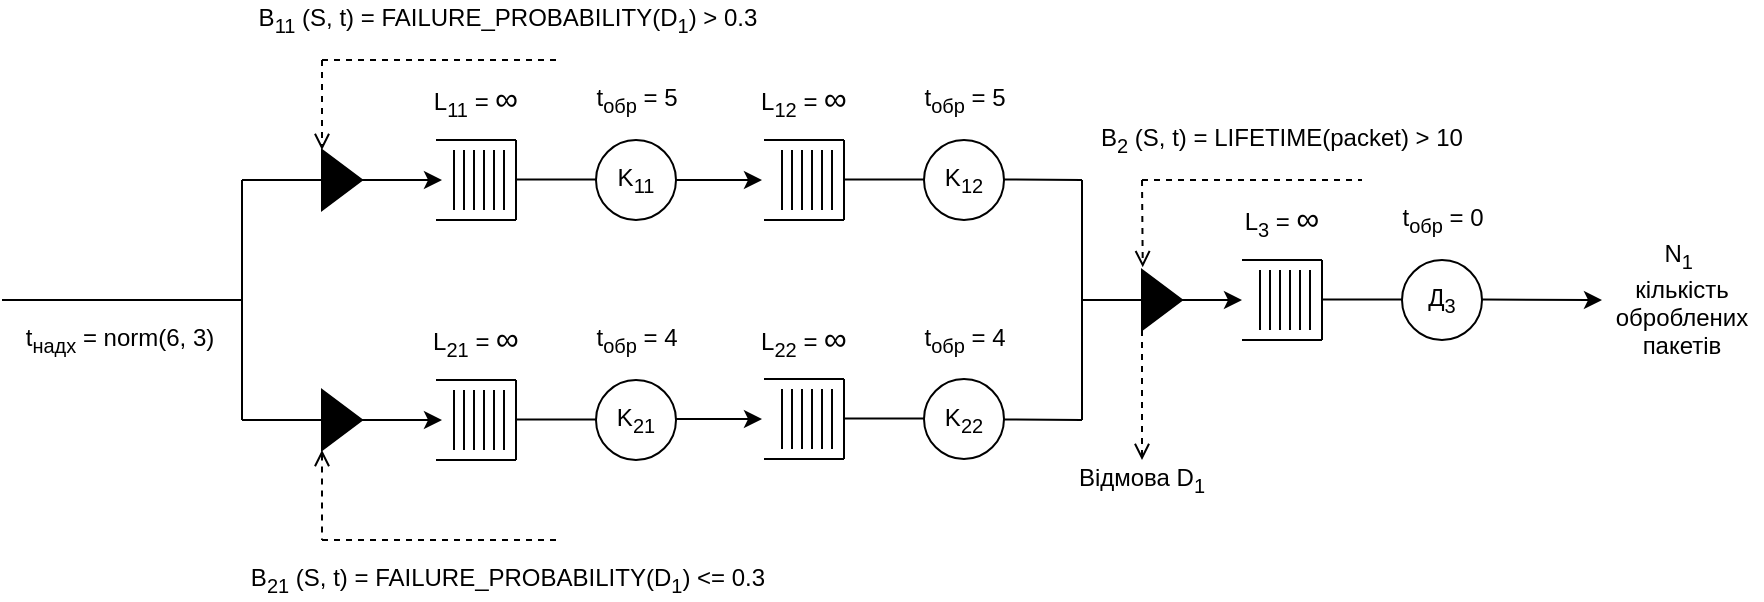 <mxfile version="25.0.0">
  <diagram name="Page-1" id="8MQqmBH3zJSPwj12BHaC">
    <mxGraphModel dx="1062" dy="614" grid="1" gridSize="10" guides="1" tooltips="1" connect="1" arrows="1" fold="1" page="1" pageScale="1" pageWidth="850" pageHeight="1100" math="0" shadow="0">
      <root>
        <mxCell id="0" />
        <mxCell id="1" parent="0" />
        <mxCell id="KQ7cRfpCfa-hkvte2fSc-3" value="t&lt;sub&gt;надх&lt;/sub&gt; = norm(6, 3)" style="text;html=1;align=center;verticalAlign=middle;whiteSpace=wrap;rounded=0;" parent="1" vertex="1">
          <mxGeometry x="4" y="160" width="110" height="20" as="geometry" />
        </mxCell>
        <mxCell id="KQ7cRfpCfa-hkvte2fSc-4" value="" style="endArrow=none;html=1;rounded=0;" parent="1" edge="1">
          <mxGeometry width="50" height="50" relative="1" as="geometry">
            <mxPoint x="217" y="70" as="sourcePoint" />
            <mxPoint x="257" y="70" as="targetPoint" />
          </mxGeometry>
        </mxCell>
        <mxCell id="KQ7cRfpCfa-hkvte2fSc-5" value="" style="endArrow=none;html=1;rounded=0;" parent="1" edge="1">
          <mxGeometry width="50" height="50" relative="1" as="geometry">
            <mxPoint x="217" y="110" as="sourcePoint" />
            <mxPoint x="257" y="110" as="targetPoint" />
          </mxGeometry>
        </mxCell>
        <mxCell id="KQ7cRfpCfa-hkvte2fSc-6" value="" style="endArrow=none;html=1;rounded=0;" parent="1" edge="1">
          <mxGeometry width="50" height="50" relative="1" as="geometry">
            <mxPoint x="257" y="70" as="sourcePoint" />
            <mxPoint x="257" y="110" as="targetPoint" />
          </mxGeometry>
        </mxCell>
        <mxCell id="KQ7cRfpCfa-hkvte2fSc-7" value="" style="endArrow=none;html=1;rounded=0;" parent="1" edge="1">
          <mxGeometry width="50" height="50" relative="1" as="geometry">
            <mxPoint x="251" y="75" as="sourcePoint" />
            <mxPoint x="251" y="105" as="targetPoint" />
          </mxGeometry>
        </mxCell>
        <mxCell id="KQ7cRfpCfa-hkvte2fSc-8" value="" style="endArrow=none;html=1;rounded=0;" parent="1" edge="1">
          <mxGeometry width="50" height="50" relative="1" as="geometry">
            <mxPoint x="246" y="75" as="sourcePoint" />
            <mxPoint x="246" y="105" as="targetPoint" />
          </mxGeometry>
        </mxCell>
        <mxCell id="KQ7cRfpCfa-hkvte2fSc-9" value="" style="endArrow=none;html=1;rounded=0;" parent="1" edge="1">
          <mxGeometry width="50" height="50" relative="1" as="geometry">
            <mxPoint x="241" y="75" as="sourcePoint" />
            <mxPoint x="241" y="105" as="targetPoint" />
          </mxGeometry>
        </mxCell>
        <mxCell id="KQ7cRfpCfa-hkvte2fSc-10" value="" style="endArrow=none;html=1;rounded=0;" parent="1" edge="1">
          <mxGeometry width="50" height="50" relative="1" as="geometry">
            <mxPoint x="236" y="75" as="sourcePoint" />
            <mxPoint x="236" y="105" as="targetPoint" />
          </mxGeometry>
        </mxCell>
        <mxCell id="KQ7cRfpCfa-hkvte2fSc-11" value="" style="endArrow=none;html=1;rounded=0;" parent="1" edge="1">
          <mxGeometry width="50" height="50" relative="1" as="geometry">
            <mxPoint x="231" y="75" as="sourcePoint" />
            <mxPoint x="231" y="105" as="targetPoint" />
          </mxGeometry>
        </mxCell>
        <mxCell id="KQ7cRfpCfa-hkvte2fSc-12" value="" style="endArrow=none;html=1;rounded=0;" parent="1" edge="1">
          <mxGeometry width="50" height="50" relative="1" as="geometry">
            <mxPoint x="226" y="75" as="sourcePoint" />
            <mxPoint x="226" y="105" as="targetPoint" />
          </mxGeometry>
        </mxCell>
        <mxCell id="KQ7cRfpCfa-hkvte2fSc-13" value="K&lt;sub&gt;11&lt;/sub&gt;" style="ellipse;whiteSpace=wrap;html=1;aspect=fixed;fillColor=none;" parent="1" vertex="1">
          <mxGeometry x="297" y="70" width="40" height="40" as="geometry" />
        </mxCell>
        <mxCell id="KQ7cRfpCfa-hkvte2fSc-14" value="t&lt;sub&gt;обр&lt;/sub&gt; = 5" style="text;html=1;align=center;verticalAlign=middle;whiteSpace=wrap;rounded=0;" parent="1" vertex="1">
          <mxGeometry x="289.5" y="40" width="55" height="20" as="geometry" />
        </mxCell>
        <mxCell id="KQ7cRfpCfa-hkvte2fSc-16" value="" style="endArrow=none;html=1;rounded=0;" parent="1" edge="1">
          <mxGeometry width="50" height="50" relative="1" as="geometry">
            <mxPoint x="257" y="89.76" as="sourcePoint" />
            <mxPoint x="297" y="89.76" as="targetPoint" />
          </mxGeometry>
        </mxCell>
        <mxCell id="KQ7cRfpCfa-hkvte2fSc-17" value="L&lt;sub&gt;11&lt;/sub&gt; = &lt;font style=&quot;font-size: 16px;&quot;&gt;∞&lt;/font&gt;" style="text;html=1;align=center;verticalAlign=middle;whiteSpace=wrap;rounded=0;" parent="1" vertex="1">
          <mxGeometry x="212" y="40" width="50" height="20" as="geometry" />
        </mxCell>
        <mxCell id="KQ7cRfpCfa-hkvte2fSc-19" value="" style="endArrow=none;html=1;rounded=0;" parent="1" edge="1">
          <mxGeometry width="50" height="50" relative="1" as="geometry">
            <mxPoint y="150" as="sourcePoint" />
            <mxPoint x="120" y="150" as="targetPoint" />
          </mxGeometry>
        </mxCell>
        <mxCell id="KQ7cRfpCfa-hkvte2fSc-20" value="" style="endArrow=none;html=1;rounded=0;" parent="1" edge="1">
          <mxGeometry width="50" height="50" relative="1" as="geometry">
            <mxPoint x="120" y="150" as="sourcePoint" />
            <mxPoint x="120" y="90" as="targetPoint" />
          </mxGeometry>
        </mxCell>
        <mxCell id="KQ7cRfpCfa-hkvte2fSc-21" value="" style="endArrow=classic;html=1;rounded=0;" parent="1" edge="1">
          <mxGeometry width="50" height="50" relative="1" as="geometry">
            <mxPoint x="120" y="90" as="sourcePoint" />
            <mxPoint x="220" y="90" as="targetPoint" />
          </mxGeometry>
        </mxCell>
        <mxCell id="KQ7cRfpCfa-hkvte2fSc-22" value="" style="triangle;whiteSpace=wrap;html=1;fillColor=#000000;" parent="1" vertex="1">
          <mxGeometry x="160" y="75" width="20" height="30" as="geometry" />
        </mxCell>
        <mxCell id="KQ7cRfpCfa-hkvte2fSc-25" value="" style="endArrow=open;html=1;rounded=0;dashed=1;endFill=0;" parent="1" edge="1">
          <mxGeometry width="50" height="50" relative="1" as="geometry">
            <mxPoint x="160" y="30" as="sourcePoint" />
            <mxPoint x="160" y="75" as="targetPoint" />
          </mxGeometry>
        </mxCell>
        <mxCell id="KQ7cRfpCfa-hkvte2fSc-26" value="" style="endArrow=none;html=1;rounded=0;dashed=1;" parent="1" edge="1">
          <mxGeometry width="50" height="50" relative="1" as="geometry">
            <mxPoint x="160" y="30" as="sourcePoint" />
            <mxPoint x="280" y="30" as="targetPoint" />
          </mxGeometry>
        </mxCell>
        <mxCell id="KQ7cRfpCfa-hkvte2fSc-27" value="B&lt;sub&gt;11&lt;/sub&gt; (S, t) = FAILURE_PROBABILITY(D&lt;sub&gt;1&lt;/sub&gt;) &amp;gt; 0.3" style="text;html=1;align=center;verticalAlign=middle;whiteSpace=wrap;rounded=0;" parent="1" vertex="1">
          <mxGeometry x="110" width="286" height="20" as="geometry" />
        </mxCell>
        <mxCell id="KQ7cRfpCfa-hkvte2fSc-28" value="" style="endArrow=none;html=1;rounded=0;" parent="1" edge="1">
          <mxGeometry width="50" height="50" relative="1" as="geometry">
            <mxPoint x="120" y="210" as="sourcePoint" />
            <mxPoint x="120" y="150" as="targetPoint" />
          </mxGeometry>
        </mxCell>
        <mxCell id="KQ7cRfpCfa-hkvte2fSc-29" value="" style="endArrow=classic;html=1;rounded=0;" parent="1" edge="1">
          <mxGeometry width="50" height="50" relative="1" as="geometry">
            <mxPoint x="120" y="210" as="sourcePoint" />
            <mxPoint x="220" y="210" as="targetPoint" />
          </mxGeometry>
        </mxCell>
        <mxCell id="KQ7cRfpCfa-hkvte2fSc-30" value="" style="triangle;whiteSpace=wrap;html=1;fillColor=#000000;" parent="1" vertex="1">
          <mxGeometry x="160" y="195" width="20" height="30" as="geometry" />
        </mxCell>
        <mxCell id="KQ7cRfpCfa-hkvte2fSc-32" value="" style="endArrow=none;html=1;rounded=0;dashed=1;startArrow=open;startFill=0;endFill=0;" parent="1" edge="1">
          <mxGeometry width="50" height="50" relative="1" as="geometry">
            <mxPoint x="160" y="225" as="sourcePoint" />
            <mxPoint x="160" y="270" as="targetPoint" />
          </mxGeometry>
        </mxCell>
        <mxCell id="KQ7cRfpCfa-hkvte2fSc-33" value="" style="endArrow=none;html=1;rounded=0;dashed=1;" parent="1" edge="1">
          <mxGeometry width="50" height="50" relative="1" as="geometry">
            <mxPoint x="160" y="270" as="sourcePoint" />
            <mxPoint x="280" y="270" as="targetPoint" />
          </mxGeometry>
        </mxCell>
        <mxCell id="KQ7cRfpCfa-hkvte2fSc-34" value="B&lt;sub&gt;21&lt;/sub&gt; (S, t) = FAILURE_PROBABILITY(D&lt;sub&gt;1&lt;/sub&gt;) &amp;lt;= 0.3" style="text;html=1;align=center;verticalAlign=middle;whiteSpace=wrap;rounded=0;" parent="1" vertex="1">
          <mxGeometry x="108" y="280" width="290" height="20" as="geometry" />
        </mxCell>
        <mxCell id="KQ7cRfpCfa-hkvte2fSc-35" value="" style="endArrow=none;html=1;rounded=0;" parent="1" edge="1">
          <mxGeometry width="50" height="50" relative="1" as="geometry">
            <mxPoint x="217" y="190" as="sourcePoint" />
            <mxPoint x="257" y="190" as="targetPoint" />
          </mxGeometry>
        </mxCell>
        <mxCell id="KQ7cRfpCfa-hkvte2fSc-36" value="" style="endArrow=none;html=1;rounded=0;" parent="1" edge="1">
          <mxGeometry width="50" height="50" relative="1" as="geometry">
            <mxPoint x="217" y="230" as="sourcePoint" />
            <mxPoint x="257" y="230" as="targetPoint" />
          </mxGeometry>
        </mxCell>
        <mxCell id="KQ7cRfpCfa-hkvte2fSc-37" value="" style="endArrow=none;html=1;rounded=0;" parent="1" edge="1">
          <mxGeometry width="50" height="50" relative="1" as="geometry">
            <mxPoint x="257" y="190" as="sourcePoint" />
            <mxPoint x="257" y="230" as="targetPoint" />
          </mxGeometry>
        </mxCell>
        <mxCell id="KQ7cRfpCfa-hkvte2fSc-38" value="" style="endArrow=none;html=1;rounded=0;" parent="1" edge="1">
          <mxGeometry width="50" height="50" relative="1" as="geometry">
            <mxPoint x="251" y="195" as="sourcePoint" />
            <mxPoint x="251" y="225" as="targetPoint" />
          </mxGeometry>
        </mxCell>
        <mxCell id="KQ7cRfpCfa-hkvte2fSc-39" value="" style="endArrow=none;html=1;rounded=0;" parent="1" edge="1">
          <mxGeometry width="50" height="50" relative="1" as="geometry">
            <mxPoint x="246" y="195" as="sourcePoint" />
            <mxPoint x="246" y="225" as="targetPoint" />
          </mxGeometry>
        </mxCell>
        <mxCell id="KQ7cRfpCfa-hkvte2fSc-40" value="" style="endArrow=none;html=1;rounded=0;" parent="1" edge="1">
          <mxGeometry width="50" height="50" relative="1" as="geometry">
            <mxPoint x="241" y="195" as="sourcePoint" />
            <mxPoint x="241" y="225" as="targetPoint" />
          </mxGeometry>
        </mxCell>
        <mxCell id="KQ7cRfpCfa-hkvte2fSc-41" value="" style="endArrow=none;html=1;rounded=0;" parent="1" edge="1">
          <mxGeometry width="50" height="50" relative="1" as="geometry">
            <mxPoint x="236" y="195" as="sourcePoint" />
            <mxPoint x="236" y="225" as="targetPoint" />
          </mxGeometry>
        </mxCell>
        <mxCell id="KQ7cRfpCfa-hkvte2fSc-42" value="" style="endArrow=none;html=1;rounded=0;" parent="1" edge="1">
          <mxGeometry width="50" height="50" relative="1" as="geometry">
            <mxPoint x="231" y="195" as="sourcePoint" />
            <mxPoint x="231" y="225" as="targetPoint" />
          </mxGeometry>
        </mxCell>
        <mxCell id="KQ7cRfpCfa-hkvte2fSc-43" value="" style="endArrow=none;html=1;rounded=0;" parent="1" edge="1">
          <mxGeometry width="50" height="50" relative="1" as="geometry">
            <mxPoint x="226" y="195" as="sourcePoint" />
            <mxPoint x="226" y="225" as="targetPoint" />
          </mxGeometry>
        </mxCell>
        <mxCell id="KQ7cRfpCfa-hkvte2fSc-44" value="K&lt;sub&gt;21&lt;/sub&gt;" style="ellipse;whiteSpace=wrap;html=1;aspect=fixed;fillColor=none;" parent="1" vertex="1">
          <mxGeometry x="297" y="190" width="40" height="40" as="geometry" />
        </mxCell>
        <mxCell id="KQ7cRfpCfa-hkvte2fSc-45" value="t&lt;sub&gt;обр&lt;/sub&gt; = 4" style="text;html=1;align=center;verticalAlign=middle;whiteSpace=wrap;rounded=0;" parent="1" vertex="1">
          <mxGeometry x="289.5" y="160" width="55" height="20" as="geometry" />
        </mxCell>
        <mxCell id="KQ7cRfpCfa-hkvte2fSc-46" value="" style="endArrow=none;html=1;rounded=0;" parent="1" edge="1">
          <mxGeometry width="50" height="50" relative="1" as="geometry">
            <mxPoint x="257" y="209.76" as="sourcePoint" />
            <mxPoint x="297" y="209.76" as="targetPoint" />
          </mxGeometry>
        </mxCell>
        <mxCell id="KQ7cRfpCfa-hkvte2fSc-47" value="L&lt;sub&gt;21&lt;/sub&gt; = &lt;font style=&quot;font-size: 16px;&quot;&gt;∞&lt;/font&gt;" style="text;html=1;align=center;verticalAlign=middle;whiteSpace=wrap;rounded=0;" parent="1" vertex="1">
          <mxGeometry x="212" y="160" width="50" height="20" as="geometry" />
        </mxCell>
        <mxCell id="KQ7cRfpCfa-hkvte2fSc-48" value="" style="endArrow=none;html=1;rounded=0;" parent="1" edge="1">
          <mxGeometry width="50" height="50" relative="1" as="geometry">
            <mxPoint x="381" y="70" as="sourcePoint" />
            <mxPoint x="421" y="70" as="targetPoint" />
          </mxGeometry>
        </mxCell>
        <mxCell id="KQ7cRfpCfa-hkvte2fSc-49" value="" style="endArrow=none;html=1;rounded=0;" parent="1" edge="1">
          <mxGeometry width="50" height="50" relative="1" as="geometry">
            <mxPoint x="381" y="110" as="sourcePoint" />
            <mxPoint x="421" y="110" as="targetPoint" />
          </mxGeometry>
        </mxCell>
        <mxCell id="KQ7cRfpCfa-hkvte2fSc-50" value="" style="endArrow=none;html=1;rounded=0;" parent="1" edge="1">
          <mxGeometry width="50" height="50" relative="1" as="geometry">
            <mxPoint x="421" y="70" as="sourcePoint" />
            <mxPoint x="421" y="110" as="targetPoint" />
          </mxGeometry>
        </mxCell>
        <mxCell id="KQ7cRfpCfa-hkvte2fSc-51" value="" style="endArrow=none;html=1;rounded=0;" parent="1" edge="1">
          <mxGeometry width="50" height="50" relative="1" as="geometry">
            <mxPoint x="415" y="75" as="sourcePoint" />
            <mxPoint x="415" y="105" as="targetPoint" />
          </mxGeometry>
        </mxCell>
        <mxCell id="KQ7cRfpCfa-hkvte2fSc-52" value="" style="endArrow=none;html=1;rounded=0;" parent="1" edge="1">
          <mxGeometry width="50" height="50" relative="1" as="geometry">
            <mxPoint x="410" y="75" as="sourcePoint" />
            <mxPoint x="410" y="105" as="targetPoint" />
          </mxGeometry>
        </mxCell>
        <mxCell id="KQ7cRfpCfa-hkvte2fSc-53" value="" style="endArrow=none;html=1;rounded=0;" parent="1" edge="1">
          <mxGeometry width="50" height="50" relative="1" as="geometry">
            <mxPoint x="405" y="75" as="sourcePoint" />
            <mxPoint x="405" y="105" as="targetPoint" />
          </mxGeometry>
        </mxCell>
        <mxCell id="KQ7cRfpCfa-hkvte2fSc-54" value="" style="endArrow=none;html=1;rounded=0;" parent="1" edge="1">
          <mxGeometry width="50" height="50" relative="1" as="geometry">
            <mxPoint x="400" y="75" as="sourcePoint" />
            <mxPoint x="400" y="105" as="targetPoint" />
          </mxGeometry>
        </mxCell>
        <mxCell id="KQ7cRfpCfa-hkvte2fSc-55" value="" style="endArrow=none;html=1;rounded=0;" parent="1" edge="1">
          <mxGeometry width="50" height="50" relative="1" as="geometry">
            <mxPoint x="395" y="75" as="sourcePoint" />
            <mxPoint x="395" y="105" as="targetPoint" />
          </mxGeometry>
        </mxCell>
        <mxCell id="KQ7cRfpCfa-hkvte2fSc-56" value="" style="endArrow=none;html=1;rounded=0;" parent="1" edge="1">
          <mxGeometry width="50" height="50" relative="1" as="geometry">
            <mxPoint x="390" y="75" as="sourcePoint" />
            <mxPoint x="390" y="105" as="targetPoint" />
          </mxGeometry>
        </mxCell>
        <mxCell id="KQ7cRfpCfa-hkvte2fSc-57" value="K&lt;sub&gt;12&lt;/sub&gt;" style="ellipse;whiteSpace=wrap;html=1;aspect=fixed;fillColor=none;" parent="1" vertex="1">
          <mxGeometry x="461" y="70" width="40" height="40" as="geometry" />
        </mxCell>
        <mxCell id="KQ7cRfpCfa-hkvte2fSc-58" value="t&lt;sub&gt;обр&lt;/sub&gt; = 5" style="text;html=1;align=center;verticalAlign=middle;whiteSpace=wrap;rounded=0;" parent="1" vertex="1">
          <mxGeometry x="453.5" y="40" width="55" height="20" as="geometry" />
        </mxCell>
        <mxCell id="KQ7cRfpCfa-hkvte2fSc-59" value="" style="endArrow=none;html=1;rounded=0;" parent="1" edge="1">
          <mxGeometry width="50" height="50" relative="1" as="geometry">
            <mxPoint x="421" y="89.76" as="sourcePoint" />
            <mxPoint x="461" y="89.76" as="targetPoint" />
          </mxGeometry>
        </mxCell>
        <mxCell id="KQ7cRfpCfa-hkvte2fSc-60" value="L&lt;sub&gt;12&lt;/sub&gt; = &lt;font style=&quot;font-size: 16px;&quot;&gt;∞&lt;/font&gt;" style="text;html=1;align=center;verticalAlign=middle;whiteSpace=wrap;rounded=0;" parent="1" vertex="1">
          <mxGeometry x="376" y="40" width="50" height="20" as="geometry" />
        </mxCell>
        <mxCell id="KQ7cRfpCfa-hkvte2fSc-61" value="" style="endArrow=classic;html=1;rounded=0;" parent="1" edge="1">
          <mxGeometry width="50" height="50" relative="1" as="geometry">
            <mxPoint x="337" y="90" as="sourcePoint" />
            <mxPoint x="380" y="90" as="targetPoint" />
          </mxGeometry>
        </mxCell>
        <mxCell id="KQ7cRfpCfa-hkvte2fSc-62" value="" style="endArrow=none;html=1;rounded=0;" parent="1" edge="1">
          <mxGeometry width="50" height="50" relative="1" as="geometry">
            <mxPoint x="381" y="189.52" as="sourcePoint" />
            <mxPoint x="421" y="189.52" as="targetPoint" />
          </mxGeometry>
        </mxCell>
        <mxCell id="KQ7cRfpCfa-hkvte2fSc-63" value="" style="endArrow=none;html=1;rounded=0;" parent="1" edge="1">
          <mxGeometry width="50" height="50" relative="1" as="geometry">
            <mxPoint x="381" y="229.52" as="sourcePoint" />
            <mxPoint x="421" y="229.52" as="targetPoint" />
          </mxGeometry>
        </mxCell>
        <mxCell id="KQ7cRfpCfa-hkvte2fSc-64" value="" style="endArrow=none;html=1;rounded=0;" parent="1" edge="1">
          <mxGeometry width="50" height="50" relative="1" as="geometry">
            <mxPoint x="421" y="189.52" as="sourcePoint" />
            <mxPoint x="421" y="229.52" as="targetPoint" />
          </mxGeometry>
        </mxCell>
        <mxCell id="KQ7cRfpCfa-hkvte2fSc-65" value="" style="endArrow=none;html=1;rounded=0;" parent="1" edge="1">
          <mxGeometry width="50" height="50" relative="1" as="geometry">
            <mxPoint x="415" y="194.52" as="sourcePoint" />
            <mxPoint x="415" y="224.52" as="targetPoint" />
          </mxGeometry>
        </mxCell>
        <mxCell id="KQ7cRfpCfa-hkvte2fSc-66" value="" style="endArrow=none;html=1;rounded=0;" parent="1" edge="1">
          <mxGeometry width="50" height="50" relative="1" as="geometry">
            <mxPoint x="410" y="194.52" as="sourcePoint" />
            <mxPoint x="410" y="224.52" as="targetPoint" />
          </mxGeometry>
        </mxCell>
        <mxCell id="KQ7cRfpCfa-hkvte2fSc-67" value="" style="endArrow=none;html=1;rounded=0;" parent="1" edge="1">
          <mxGeometry width="50" height="50" relative="1" as="geometry">
            <mxPoint x="405" y="194.52" as="sourcePoint" />
            <mxPoint x="405" y="224.52" as="targetPoint" />
          </mxGeometry>
        </mxCell>
        <mxCell id="KQ7cRfpCfa-hkvte2fSc-68" value="" style="endArrow=none;html=1;rounded=0;" parent="1" edge="1">
          <mxGeometry width="50" height="50" relative="1" as="geometry">
            <mxPoint x="400" y="194.52" as="sourcePoint" />
            <mxPoint x="400" y="224.52" as="targetPoint" />
          </mxGeometry>
        </mxCell>
        <mxCell id="KQ7cRfpCfa-hkvte2fSc-69" value="" style="endArrow=none;html=1;rounded=0;" parent="1" edge="1">
          <mxGeometry width="50" height="50" relative="1" as="geometry">
            <mxPoint x="395" y="194.52" as="sourcePoint" />
            <mxPoint x="395" y="224.52" as="targetPoint" />
          </mxGeometry>
        </mxCell>
        <mxCell id="KQ7cRfpCfa-hkvte2fSc-70" value="" style="endArrow=none;html=1;rounded=0;" parent="1" edge="1">
          <mxGeometry width="50" height="50" relative="1" as="geometry">
            <mxPoint x="390" y="194.52" as="sourcePoint" />
            <mxPoint x="390" y="224.52" as="targetPoint" />
          </mxGeometry>
        </mxCell>
        <mxCell id="KQ7cRfpCfa-hkvte2fSc-71" value="K&lt;sub&gt;22&lt;/sub&gt;" style="ellipse;whiteSpace=wrap;html=1;aspect=fixed;fillColor=none;" parent="1" vertex="1">
          <mxGeometry x="461" y="189.52" width="40" height="40" as="geometry" />
        </mxCell>
        <mxCell id="KQ7cRfpCfa-hkvte2fSc-72" value="t&lt;sub&gt;обр&lt;/sub&gt; = 4" style="text;html=1;align=center;verticalAlign=middle;whiteSpace=wrap;rounded=0;" parent="1" vertex="1">
          <mxGeometry x="453.5" y="159.52" width="55" height="20" as="geometry" />
        </mxCell>
        <mxCell id="KQ7cRfpCfa-hkvte2fSc-73" value="" style="endArrow=none;html=1;rounded=0;" parent="1" edge="1">
          <mxGeometry width="50" height="50" relative="1" as="geometry">
            <mxPoint x="421" y="209.28" as="sourcePoint" />
            <mxPoint x="461" y="209.28" as="targetPoint" />
          </mxGeometry>
        </mxCell>
        <mxCell id="KQ7cRfpCfa-hkvte2fSc-74" value="L&lt;sub&gt;22&lt;/sub&gt; = &lt;font style=&quot;font-size: 16px;&quot;&gt;∞&lt;/font&gt;" style="text;html=1;align=center;verticalAlign=middle;whiteSpace=wrap;rounded=0;" parent="1" vertex="1">
          <mxGeometry x="376" y="159.52" width="50" height="20" as="geometry" />
        </mxCell>
        <mxCell id="KQ7cRfpCfa-hkvte2fSc-75" value="" style="endArrow=classic;html=1;rounded=0;" parent="1" edge="1">
          <mxGeometry width="50" height="50" relative="1" as="geometry">
            <mxPoint x="337" y="209.52" as="sourcePoint" />
            <mxPoint x="380" y="209.52" as="targetPoint" />
          </mxGeometry>
        </mxCell>
        <mxCell id="KQ7cRfpCfa-hkvte2fSc-76" value="" style="endArrow=none;html=1;rounded=0;" parent="1" edge="1">
          <mxGeometry width="50" height="50" relative="1" as="geometry">
            <mxPoint x="501" y="89.76" as="sourcePoint" />
            <mxPoint x="540" y="90" as="targetPoint" />
          </mxGeometry>
        </mxCell>
        <mxCell id="KQ7cRfpCfa-hkvte2fSc-77" value="" style="endArrow=none;html=1;rounded=0;" parent="1" edge="1">
          <mxGeometry width="50" height="50" relative="1" as="geometry">
            <mxPoint x="501" y="209.76" as="sourcePoint" />
            <mxPoint x="540" y="210" as="targetPoint" />
          </mxGeometry>
        </mxCell>
        <mxCell id="KQ7cRfpCfa-hkvte2fSc-78" value="" style="endArrow=none;html=1;rounded=0;" parent="1" edge="1">
          <mxGeometry width="50" height="50" relative="1" as="geometry">
            <mxPoint x="540" y="210" as="sourcePoint" />
            <mxPoint x="540" y="90" as="targetPoint" />
          </mxGeometry>
        </mxCell>
        <mxCell id="KQ7cRfpCfa-hkvte2fSc-79" value="" style="endArrow=classic;html=1;rounded=0;" parent="1" edge="1">
          <mxGeometry width="50" height="50" relative="1" as="geometry">
            <mxPoint x="540" y="150" as="sourcePoint" />
            <mxPoint x="620" y="150" as="targetPoint" />
          </mxGeometry>
        </mxCell>
        <mxCell id="KQ7cRfpCfa-hkvte2fSc-80" value="" style="endArrow=none;html=1;rounded=0;" parent="1" edge="1">
          <mxGeometry width="50" height="50" relative="1" as="geometry">
            <mxPoint x="620" y="130" as="sourcePoint" />
            <mxPoint x="660" y="130" as="targetPoint" />
          </mxGeometry>
        </mxCell>
        <mxCell id="KQ7cRfpCfa-hkvte2fSc-81" value="" style="endArrow=none;html=1;rounded=0;" parent="1" edge="1">
          <mxGeometry width="50" height="50" relative="1" as="geometry">
            <mxPoint x="620" y="170" as="sourcePoint" />
            <mxPoint x="660" y="170" as="targetPoint" />
          </mxGeometry>
        </mxCell>
        <mxCell id="KQ7cRfpCfa-hkvte2fSc-82" value="" style="endArrow=none;html=1;rounded=0;" parent="1" edge="1">
          <mxGeometry width="50" height="50" relative="1" as="geometry">
            <mxPoint x="660" y="130" as="sourcePoint" />
            <mxPoint x="660" y="170" as="targetPoint" />
          </mxGeometry>
        </mxCell>
        <mxCell id="KQ7cRfpCfa-hkvte2fSc-83" value="" style="endArrow=none;html=1;rounded=0;" parent="1" edge="1">
          <mxGeometry width="50" height="50" relative="1" as="geometry">
            <mxPoint x="654" y="135" as="sourcePoint" />
            <mxPoint x="654" y="165" as="targetPoint" />
          </mxGeometry>
        </mxCell>
        <mxCell id="KQ7cRfpCfa-hkvte2fSc-84" value="" style="endArrow=none;html=1;rounded=0;" parent="1" edge="1">
          <mxGeometry width="50" height="50" relative="1" as="geometry">
            <mxPoint x="649" y="135" as="sourcePoint" />
            <mxPoint x="649" y="165" as="targetPoint" />
          </mxGeometry>
        </mxCell>
        <mxCell id="KQ7cRfpCfa-hkvte2fSc-85" value="" style="endArrow=none;html=1;rounded=0;" parent="1" edge="1">
          <mxGeometry width="50" height="50" relative="1" as="geometry">
            <mxPoint x="644" y="135" as="sourcePoint" />
            <mxPoint x="644" y="165" as="targetPoint" />
          </mxGeometry>
        </mxCell>
        <mxCell id="KQ7cRfpCfa-hkvte2fSc-86" value="" style="endArrow=none;html=1;rounded=0;" parent="1" edge="1">
          <mxGeometry width="50" height="50" relative="1" as="geometry">
            <mxPoint x="639" y="135" as="sourcePoint" />
            <mxPoint x="639" y="165" as="targetPoint" />
          </mxGeometry>
        </mxCell>
        <mxCell id="KQ7cRfpCfa-hkvte2fSc-87" value="" style="endArrow=none;html=1;rounded=0;" parent="1" edge="1">
          <mxGeometry width="50" height="50" relative="1" as="geometry">
            <mxPoint x="634" y="135" as="sourcePoint" />
            <mxPoint x="634" y="165" as="targetPoint" />
          </mxGeometry>
        </mxCell>
        <mxCell id="KQ7cRfpCfa-hkvte2fSc-88" value="" style="endArrow=none;html=1;rounded=0;" parent="1" edge="1">
          <mxGeometry width="50" height="50" relative="1" as="geometry">
            <mxPoint x="629" y="135" as="sourcePoint" />
            <mxPoint x="629" y="165" as="targetPoint" />
          </mxGeometry>
        </mxCell>
        <mxCell id="KQ7cRfpCfa-hkvte2fSc-89" value="Д&lt;sub&gt;3&lt;/sub&gt;" style="ellipse;whiteSpace=wrap;html=1;aspect=fixed;fillColor=none;" parent="1" vertex="1">
          <mxGeometry x="700" y="130" width="40" height="40" as="geometry" />
        </mxCell>
        <mxCell id="KQ7cRfpCfa-hkvte2fSc-90" value="t&lt;sub&gt;обр&lt;/sub&gt; = 0" style="text;html=1;align=center;verticalAlign=middle;whiteSpace=wrap;rounded=0;" parent="1" vertex="1">
          <mxGeometry x="692.5" y="100" width="55" height="20" as="geometry" />
        </mxCell>
        <mxCell id="KQ7cRfpCfa-hkvte2fSc-91" value="" style="endArrow=none;html=1;rounded=0;" parent="1" edge="1">
          <mxGeometry width="50" height="50" relative="1" as="geometry">
            <mxPoint x="660" y="149.76" as="sourcePoint" />
            <mxPoint x="700" y="149.76" as="targetPoint" />
          </mxGeometry>
        </mxCell>
        <mxCell id="KQ7cRfpCfa-hkvte2fSc-92" value="L&lt;sub&gt;3&lt;/sub&gt; = &lt;font style=&quot;font-size: 16px;&quot;&gt;∞&lt;/font&gt;" style="text;html=1;align=center;verticalAlign=middle;whiteSpace=wrap;rounded=0;" parent="1" vertex="1">
          <mxGeometry x="615" y="100" width="50" height="20" as="geometry" />
        </mxCell>
        <mxCell id="KQ7cRfpCfa-hkvte2fSc-93" value="" style="endArrow=open;html=1;rounded=0;dashed=1;endFill=0;entryX=0.019;entryY=0.019;entryDx=0;entryDy=0;entryPerimeter=0;" parent="1" edge="1">
          <mxGeometry width="50" height="50" relative="1" as="geometry">
            <mxPoint x="570" y="90" as="sourcePoint" />
            <mxPoint x="570.38" y="133.57" as="targetPoint" />
          </mxGeometry>
        </mxCell>
        <mxCell id="KQ7cRfpCfa-hkvte2fSc-94" value="" style="endArrow=none;html=1;rounded=0;dashed=1;" parent="1" edge="1">
          <mxGeometry width="50" height="50" relative="1" as="geometry">
            <mxPoint x="570" y="90" as="sourcePoint" />
            <mxPoint x="680" y="90" as="targetPoint" />
          </mxGeometry>
        </mxCell>
        <mxCell id="KQ7cRfpCfa-hkvte2fSc-95" value="B&lt;sub&gt;2&lt;/sub&gt; (S, t) = LIFETIME(packet) &amp;gt; 10" style="text;html=1;align=center;verticalAlign=middle;whiteSpace=wrap;rounded=0;" parent="1" vertex="1">
          <mxGeometry x="546" y="60" width="188" height="20" as="geometry" />
        </mxCell>
        <mxCell id="KQ7cRfpCfa-hkvte2fSc-96" value="" style="triangle;whiteSpace=wrap;html=1;fillColor=#000000;" parent="1" vertex="1">
          <mxGeometry x="570" y="135" width="20" height="30" as="geometry" />
        </mxCell>
        <mxCell id="KQ7cRfpCfa-hkvte2fSc-100" value="" style="endArrow=classic;html=1;rounded=0;" parent="1" edge="1">
          <mxGeometry width="50" height="50" relative="1" as="geometry">
            <mxPoint x="740" y="149.76" as="sourcePoint" />
            <mxPoint x="800" y="150" as="targetPoint" />
          </mxGeometry>
        </mxCell>
        <mxCell id="KQ7cRfpCfa-hkvte2fSc-101" value="" style="endArrow=open;html=1;rounded=0;dashed=1;endFill=0;" parent="1" edge="1">
          <mxGeometry width="50" height="50" relative="1" as="geometry">
            <mxPoint x="570" y="165" as="sourcePoint" />
            <mxPoint x="570" y="230" as="targetPoint" />
          </mxGeometry>
        </mxCell>
        <mxCell id="KQ7cRfpCfa-hkvte2fSc-102" value="Відмова D&lt;sub&gt;1&lt;/sub&gt;" style="text;html=1;align=center;verticalAlign=middle;whiteSpace=wrap;rounded=0;" parent="1" vertex="1">
          <mxGeometry x="535" y="230" width="70" height="20" as="geometry" />
        </mxCell>
        <mxCell id="KQ7cRfpCfa-hkvte2fSc-104" value="&lt;div&gt;N&lt;sub&gt;1&lt;/sub&gt;&amp;nbsp;&lt;/div&gt;&lt;div&gt;кількість оброблених пакетів&lt;/div&gt;" style="text;html=1;align=center;verticalAlign=middle;whiteSpace=wrap;rounded=0;" parent="1" vertex="1">
          <mxGeometry x="800" y="116.25" width="80" height="67.5" as="geometry" />
        </mxCell>
      </root>
    </mxGraphModel>
  </diagram>
</mxfile>
